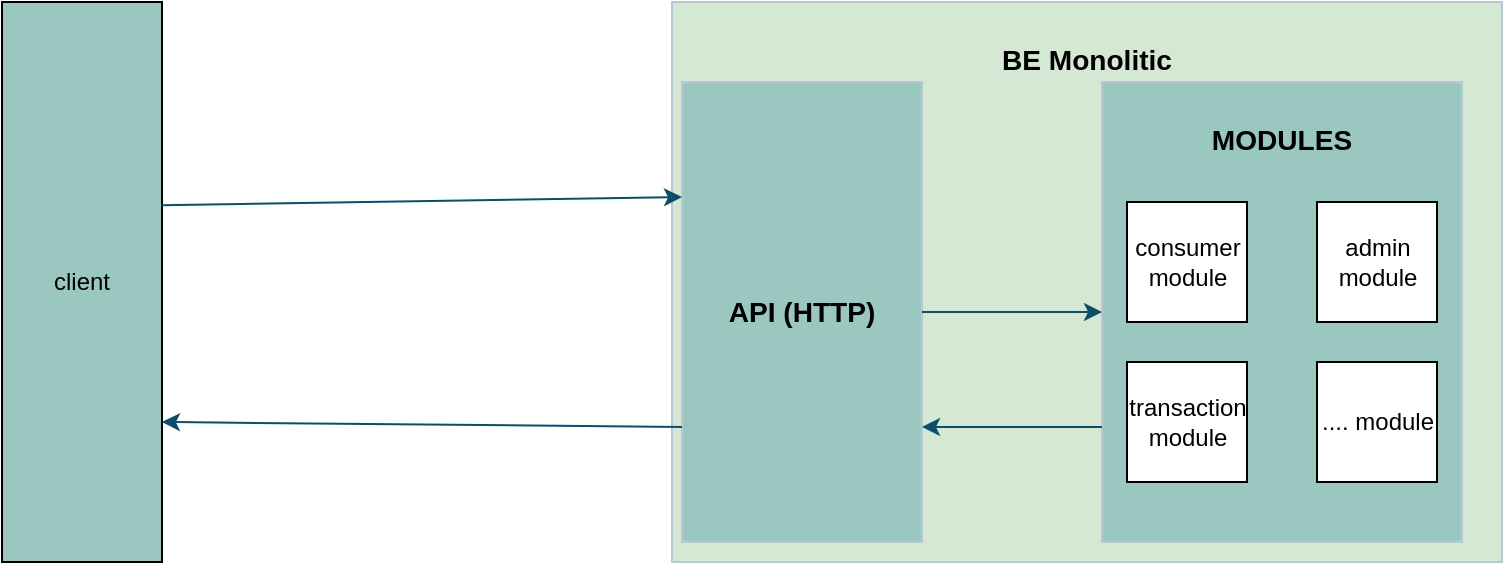 <mxfile version="21.0.4" type="device"><diagram name="Page-1" id="UlYXO3et7shIY6J-GUqa"><mxGraphModel dx="1500" dy="784" grid="1" gridSize="10" guides="1" tooltips="1" connect="1" arrows="1" fold="1" page="1" pageScale="1" pageWidth="850" pageHeight="1100" math="0" shadow="0"><root><mxCell id="0"/><mxCell id="1" parent="0"/><mxCell id="FSWkh9mAv1svOGv3Na8v-1" value="client" style="rounded=0;whiteSpace=wrap;html=1;fillColor=#9AC7BF;" vertex="1" parent="1"><mxGeometry x="90" y="40" width="80" height="280" as="geometry"/></mxCell><mxCell id="FSWkh9mAv1svOGv3Na8v-9" value="&lt;h3&gt;&lt;font color=&quot;#000000&quot;&gt;BE Monolitic&lt;/font&gt;&lt;/h3&gt;" style="rounded=0;whiteSpace=wrap;html=1;strokeColor=#BAC8D3;fontColor=#EEEEEE;fillColor=#D5E8D4;verticalAlign=top;" vertex="1" parent="1"><mxGeometry x="425" y="40" width="415" height="280" as="geometry"/></mxCell><mxCell id="FSWkh9mAv1svOGv3Na8v-14" value="&lt;h3&gt;&lt;font color=&quot;#000000&quot;&gt;API (HTTP)&lt;/font&gt;&lt;/h3&gt;" style="rounded=0;whiteSpace=wrap;html=1;strokeColor=#BAC8D3;fontColor=#EEEEEE;fillColor=#9AC7BF;" vertex="1" parent="1"><mxGeometry x="430" y="80" width="120" height="230" as="geometry"/></mxCell><mxCell id="FSWkh9mAv1svOGv3Na8v-21" value="&lt;h3&gt;&lt;font color=&quot;#000000&quot;&gt;MODULES&lt;/font&gt;&lt;/h3&gt;" style="rounded=0;whiteSpace=wrap;html=1;strokeColor=#BAC8D3;fontColor=#EEEEEE;fillColor=#9AC7BF;verticalAlign=top;" vertex="1" parent="1"><mxGeometry x="640" y="80" width="180" height="230" as="geometry"/></mxCell><mxCell id="FSWkh9mAv1svOGv3Na8v-22" value="transaction module" style="whiteSpace=wrap;html=1;aspect=fixed;" vertex="1" parent="1"><mxGeometry x="652.5" y="220" width="60" height="60" as="geometry"/></mxCell><mxCell id="FSWkh9mAv1svOGv3Na8v-23" value=".... module" style="whiteSpace=wrap;html=1;aspect=fixed;" vertex="1" parent="1"><mxGeometry x="747.5" y="220" width="60" height="60" as="geometry"/></mxCell><mxCell id="FSWkh9mAv1svOGv3Na8v-24" value="consumer module" style="whiteSpace=wrap;html=1;aspect=fixed;" vertex="1" parent="1"><mxGeometry x="652.5" y="140" width="60" height="60" as="geometry"/></mxCell><mxCell id="FSWkh9mAv1svOGv3Na8v-25" value="admin module" style="whiteSpace=wrap;html=1;aspect=fixed;" vertex="1" parent="1"><mxGeometry x="747.5" y="140" width="60" height="60" as="geometry"/></mxCell><mxCell id="FSWkh9mAv1svOGv3Na8v-26" value="" style="endArrow=classic;html=1;rounded=0;strokeColor=#0B4D6A;entryX=0;entryY=0.5;entryDx=0;entryDy=0;exitX=1;exitY=0.5;exitDx=0;exitDy=0;" edge="1" parent="1" source="FSWkh9mAv1svOGv3Na8v-14" target="FSWkh9mAv1svOGv3Na8v-21"><mxGeometry width="50" height="50" relative="1" as="geometry"><mxPoint x="350" y="200" as="sourcePoint"/><mxPoint x="400" y="150" as="targetPoint"/></mxGeometry></mxCell><mxCell id="FSWkh9mAv1svOGv3Na8v-27" value="" style="endArrow=classic;html=1;rounded=0;strokeColor=#0B4D6A;entryX=1;entryY=0.75;entryDx=0;entryDy=0;exitX=0;exitY=0.75;exitDx=0;exitDy=0;" edge="1" parent="1" source="FSWkh9mAv1svOGv3Na8v-21" target="FSWkh9mAv1svOGv3Na8v-14"><mxGeometry width="50" height="50" relative="1" as="geometry"><mxPoint x="560" y="205" as="sourcePoint"/><mxPoint x="650" y="205" as="targetPoint"/></mxGeometry></mxCell><mxCell id="FSWkh9mAv1svOGv3Na8v-28" value="" style="endArrow=classic;html=1;rounded=0;strokeColor=#0B4D6A;entryX=0;entryY=0.25;entryDx=0;entryDy=0;exitX=0.996;exitY=0.363;exitDx=0;exitDy=0;exitPerimeter=0;" edge="1" parent="1" source="FSWkh9mAv1svOGv3Na8v-1" target="FSWkh9mAv1svOGv3Na8v-14"><mxGeometry width="50" height="50" relative="1" as="geometry"><mxPoint x="220" y="180" as="sourcePoint"/><mxPoint x="270" y="130" as="targetPoint"/></mxGeometry></mxCell><mxCell id="FSWkh9mAv1svOGv3Na8v-29" value="" style="endArrow=classic;html=1;rounded=0;strokeColor=#0B4D6A;entryX=1;entryY=0.75;entryDx=0;entryDy=0;exitX=0;exitY=0.75;exitDx=0;exitDy=0;" edge="1" parent="1" source="FSWkh9mAv1svOGv3Na8v-14" target="FSWkh9mAv1svOGv3Na8v-1"><mxGeometry width="50" height="50" relative="1" as="geometry"><mxPoint x="180" y="205" as="sourcePoint"/><mxPoint x="440" y="205" as="targetPoint"/></mxGeometry></mxCell></root></mxGraphModel></diagram></mxfile>